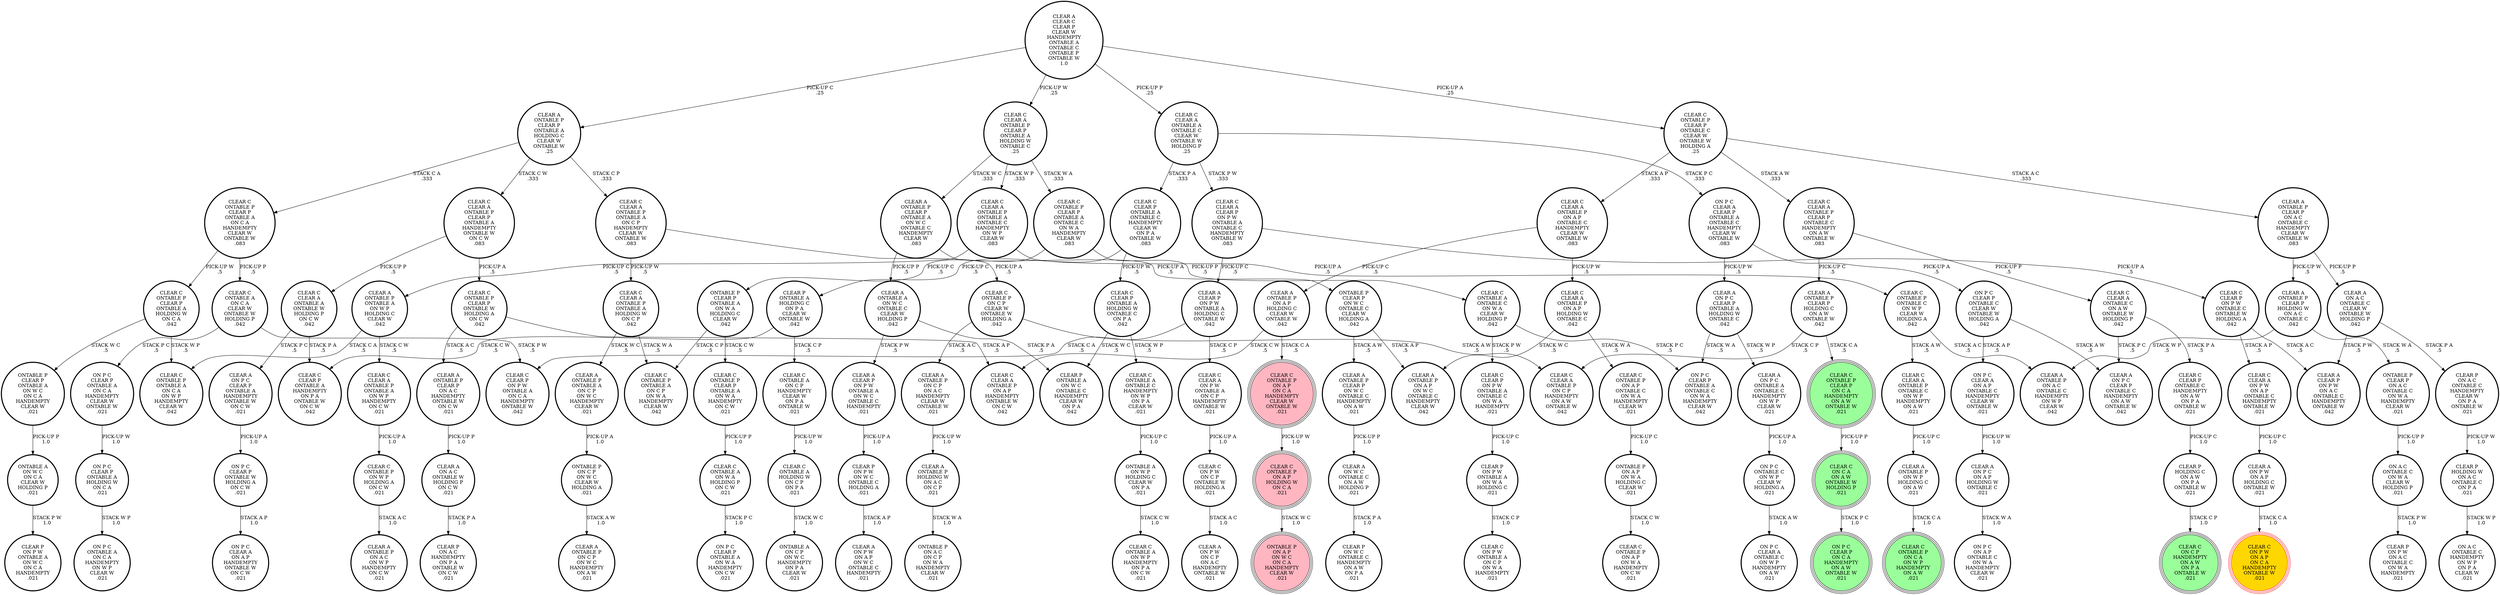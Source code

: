 digraph {
"ONTABLE P\nON C P\nON W C\nCLEAR W\nHOLDING A\n.021\n" -> "CLEAR A\nONTABLE P\nON C P\nON W C\nHANDEMPTY\nON A W\n.021\n"[label="STACK A W\n1.0\n"];
"CLEAR C\nON C A\nON A W\nONTABLE W\nHOLDING P\n.021\n" -> "ON P C\nCLEAR P\nON C A\nHANDEMPTY\nON A W\nONTABLE W\n.021\n"[label="STACK P C\n1.0\n"];
"CLEAR C\nONTABLE A\nON C P\nHANDEMPTY\nCLEAR W\nON P A\nONTABLE W\n.021\n" -> "CLEAR C\nONTABLE A\nHOLDING W\nON C P\nON P A\n.021\n"[label="PICK-UP W\n1.0\n"];
"CLEAR A\nCLEAR P\nON P W\nONTABLE A\nHOLDING C\nONTABLE W\n.042\n" -> "CLEAR C\nCLEAR A\nON P W\nONTABLE A\nON C P\nHANDEMPTY\nONTABLE W\n.021\n"[label="STACK C P\n.5\n"];
"CLEAR A\nCLEAR P\nON P W\nONTABLE A\nHOLDING C\nONTABLE W\n.042\n" -> "CLEAR C\nCLEAR P\nON P W\nONTABLE A\nON C A\nHANDEMPTY\nONTABLE W\n.042\n"[label="STACK C A\n.5\n"];
"ON P C\nONTABLE C\nON W P\nCLEAR W\nHOLDING A\n.021\n" -> "ON P C\nCLEAR A\nONTABLE C\nON W P\nHANDEMPTY\nON A W\n.021\n"[label="STACK A W\n1.0\n"];
"CLEAR A\nON P C\nCLEAR P\nONTABLE A\nHANDEMPTY\nONTABLE W\nON C W\n.021\n" -> "ON P C\nCLEAR P\nONTABLE W\nHOLDING A\nON C W\n.021\n"[label="PICK-UP A\n1.0\n"];
"CLEAR C\nCLEAR A\nONTABLE A\nONTABLE C\nCLEAR W\nONTABLE W\nHOLDING P\n.25\n" -> "ON P C\nCLEAR A\nCLEAR P\nONTABLE A\nONTABLE C\nHANDEMPTY\nCLEAR W\nONTABLE W\n.083\n"[label="STACK P C\n.333\n"];
"CLEAR C\nCLEAR A\nONTABLE A\nONTABLE C\nCLEAR W\nONTABLE W\nHOLDING P\n.25\n" -> "CLEAR C\nCLEAR P\nONTABLE A\nONTABLE C\nHANDEMPTY\nCLEAR W\nON P A\nONTABLE W\n.083\n"[label="STACK P A\n.333\n"];
"CLEAR C\nCLEAR A\nONTABLE A\nONTABLE C\nCLEAR W\nONTABLE W\nHOLDING P\n.25\n" -> "CLEAR C\nCLEAR A\nCLEAR P\nON P W\nONTABLE A\nONTABLE C\nHANDEMPTY\nONTABLE W\n.083\n"[label="STACK P W\n.333\n"];
"CLEAR A\nONTABLE P\nON C P\nON A C\nHANDEMPTY\nCLEAR W\nONTABLE W\n.021\n" -> "CLEAR A\nONTABLE P\nHOLDING W\nON A C\nON C P\n.021\n"[label="PICK-UP W\n1.0\n"];
"CLEAR C\nONTABLE A\nONTABLE C\nHANDEMPTY\nON W P\nON P A\nCLEAR W\n.021\n" -> "ONTABLE A\nON W P\nHOLDING C\nCLEAR W\nON P A\n.021\n"[label="PICK-UP C\n1.0\n"];
"CLEAR A\nONTABLE A\nON W C\nONTABLE C\nCLEAR W\nHOLDING P\n.042\n" -> "CLEAR P\nONTABLE A\nON W C\nONTABLE C\nHANDEMPTY\nCLEAR W\nON P A\n.042\n"[label="STACK P A\n.5\n"];
"CLEAR A\nONTABLE A\nON W C\nONTABLE C\nCLEAR W\nHOLDING P\n.042\n" -> "CLEAR A\nCLEAR P\nON P W\nONTABLE A\nON W C\nONTABLE C\nHANDEMPTY\n.021\n"[label="STACK P W\n.5\n"];
"CLEAR A\nON A C\nONTABLE C\nCLEAR W\nONTABLE W\nHOLDING P\n.042\n" -> "CLEAR P\nON A C\nONTABLE C\nHANDEMPTY\nCLEAR W\nON P A\nONTABLE W\n.021\n"[label="STACK P A\n.5\n"];
"CLEAR A\nON A C\nONTABLE C\nCLEAR W\nONTABLE W\nHOLDING P\n.042\n" -> "CLEAR A\nCLEAR P\nON P W\nON A C\nONTABLE C\nHANDEMPTY\nONTABLE W\n.042\n"[label="STACK P W\n.5\n"];
"CLEAR A\nONTABLE P\nCLEAR P\nON A C\nONTABLE C\nHANDEMPTY\nCLEAR W\nONTABLE W\n.083\n" -> "CLEAR A\nONTABLE P\nCLEAR P\nHOLDING W\nON A C\nONTABLE C\n.042\n"[label="PICK-UP W\n.5\n"];
"CLEAR A\nONTABLE P\nCLEAR P\nON A C\nONTABLE C\nHANDEMPTY\nCLEAR W\nONTABLE W\n.083\n" -> "CLEAR A\nON A C\nONTABLE C\nCLEAR W\nONTABLE W\nHOLDING P\n.042\n"[label="PICK-UP P\n.5\n"];
"CLEAR A\nON A C\nONTABLE W\nHOLDING P\nON C W\n.021\n" -> "CLEAR P\nON A C\nHANDEMPTY\nON P A\nONTABLE W\nON C W\n.021\n"[label="STACK P A\n1.0\n"];
"CLEAR C\nONTABLE P\nCLEAR P\nONTABLE A\nON W A\nHANDEMPTY\nON C W\n.021\n" -> "CLEAR C\nONTABLE A\nON W A\nHOLDING P\nON C W\n.021\n"[label="PICK-UP P\n1.0\n"];
"CLEAR A\nON P C\nCLEAR P\nONTABLE A\nHOLDING W\nONTABLE C\n.042\n" -> "ON P C\nCLEAR P\nONTABLE A\nONTABLE C\nON W A\nHANDEMPTY\nCLEAR W\n.042\n"[label="STACK W A\n.5\n"];
"CLEAR A\nON P C\nCLEAR P\nONTABLE A\nHOLDING W\nONTABLE C\n.042\n" -> "CLEAR A\nON P C\nONTABLE A\nONTABLE C\nHANDEMPTY\nON W P\nCLEAR W\n.021\n"[label="STACK W P\n.5\n"];
"CLEAR A\nONTABLE P\nONTABLE A\nON C P\nON W C\nHANDEMPTY\nCLEAR W\n.021\n" -> "ONTABLE P\nON C P\nON W C\nCLEAR W\nHOLDING A\n.021\n"[label="PICK-UP A\n1.0\n"];
"CLEAR A\nONTABLE P\nCLEAR P\nHOLDING C\nON A W\nONTABLE W\n.042\n" -> "CLEAR C\nONTABLE P\nCLEAR P\nON C A\nHANDEMPTY\nON A W\nONTABLE W\n.021\n"[label="STACK C A\n.5\n"];
"CLEAR A\nONTABLE P\nCLEAR P\nHOLDING C\nON A W\nONTABLE W\n.042\n" -> "CLEAR C\nCLEAR A\nONTABLE P\nON C P\nHANDEMPTY\nON A W\nONTABLE W\n.042\n"[label="STACK C P\n.5\n"];
"CLEAR A\nONTABLE P\nCLEAR P\nONTABLE A\nHOLDING C\nCLEAR W\nONTABLE W\n.25\n" -> "CLEAR C\nCLEAR A\nONTABLE P\nCLEAR P\nONTABLE A\nHANDEMPTY\nONTABLE W\nON C W\n.083\n"[label="STACK C W\n.333\n"];
"CLEAR A\nONTABLE P\nCLEAR P\nONTABLE A\nHOLDING C\nCLEAR W\nONTABLE W\n.25\n" -> "CLEAR C\nCLEAR A\nONTABLE P\nONTABLE A\nON C P\nHANDEMPTY\nCLEAR W\nONTABLE W\n.083\n"[label="STACK C P\n.333\n"];
"CLEAR A\nONTABLE P\nCLEAR P\nONTABLE A\nHOLDING C\nCLEAR W\nONTABLE W\n.25\n" -> "CLEAR C\nONTABLE P\nCLEAR P\nONTABLE A\nON C A\nHANDEMPTY\nCLEAR W\nONTABLE W\n.083\n"[label="STACK C A\n.333\n"];
"ON P C\nCLEAR P\nONTABLE A\nHOLDING W\nON C A\n.021\n" -> "ON P C\nONTABLE A\nON C A\nHANDEMPTY\nON W P\nCLEAR W\n.021\n"[label="STACK W P\n1.0\n"];
"CLEAR C\nONTABLE A\nON C A\nCLEAR W\nONTABLE W\nHOLDING P\n.042\n" -> "CLEAR C\nCLEAR P\nON P W\nONTABLE A\nON C A\nHANDEMPTY\nONTABLE W\n.042\n"[label="STACK P W\n.5\n"];
"CLEAR C\nONTABLE A\nON C A\nCLEAR W\nONTABLE W\nHOLDING P\n.042\n" -> "ON P C\nCLEAR P\nONTABLE A\nON C A\nHANDEMPTY\nCLEAR W\nONTABLE W\n.021\n"[label="STACK P C\n.5\n"];
"CLEAR C\nONTABLE P\nCLEAR P\nONTABLE C\nCLEAR W\nONTABLE W\nHOLDING A\n.25\n" -> "CLEAR C\nCLEAR A\nONTABLE P\nCLEAR P\nONTABLE C\nHANDEMPTY\nON A W\nONTABLE W\n.083\n"[label="STACK A W\n.333\n"];
"CLEAR C\nONTABLE P\nCLEAR P\nONTABLE C\nCLEAR W\nONTABLE W\nHOLDING A\n.25\n" -> "CLEAR A\nONTABLE P\nCLEAR P\nON A C\nONTABLE C\nHANDEMPTY\nCLEAR W\nONTABLE W\n.083\n"[label="STACK A C\n.333\n"];
"CLEAR C\nONTABLE P\nCLEAR P\nONTABLE C\nCLEAR W\nONTABLE W\nHOLDING A\n.25\n" -> "CLEAR C\nCLEAR A\nONTABLE P\nON A P\nONTABLE C\nHANDEMPTY\nCLEAR W\nONTABLE W\n.083\n"[label="STACK A P\n.333\n"];
"CLEAR A\nONTABLE P\nON A P\nHOLDING C\nCLEAR W\nONTABLE W\n.042\n" -> "CLEAR C\nONTABLE P\nON A P\nON C A\nHANDEMPTY\nCLEAR W\nONTABLE W\n.021\n"[label="STACK C A\n.5\n"];
"CLEAR A\nONTABLE P\nON A P\nHOLDING C\nCLEAR W\nONTABLE W\n.042\n" -> "CLEAR C\nCLEAR A\nONTABLE P\nON A P\nHANDEMPTY\nONTABLE W\nON C W\n.042\n"[label="STACK C W\n.5\n"];
"CLEAR C\nONTABLE P\nON A P\nONTABLE C\nON W A\nHANDEMPTY\nCLEAR W\n.021\n" -> "ONTABLE P\nON A P\nON W A\nHOLDING C\nCLEAR W\n.021\n"[label="PICK-UP C\n1.0\n"];
"CLEAR C\nCLEAR A\nONTABLE P\nON A P\nONTABLE C\nHANDEMPTY\nCLEAR W\nONTABLE W\n.083\n" -> "CLEAR A\nONTABLE P\nON A P\nHOLDING C\nCLEAR W\nONTABLE W\n.042\n"[label="PICK-UP C\n.5\n"];
"CLEAR C\nCLEAR A\nONTABLE P\nON A P\nONTABLE C\nHANDEMPTY\nCLEAR W\nONTABLE W\n.083\n" -> "CLEAR C\nCLEAR A\nONTABLE P\nON A P\nHOLDING W\nONTABLE C\n.042\n"[label="PICK-UP W\n.5\n"];
"CLEAR C\nONTABLE P\nON W P\nHOLDING A\nON C W\n.021\n" -> "CLEAR A\nONTABLE P\nON A C\nON W P\nHANDEMPTY\nON C W\n.021\n"[label="STACK A C\n1.0\n"];
"ONTABLE A\nON W P\nHOLDING C\nCLEAR W\nON P A\n.021\n" -> "CLEAR C\nONTABLE A\nON W P\nHANDEMPTY\nON P A\nON C W\n.021\n"[label="STACK C W\n1.0\n"];
"CLEAR C\nONTABLE P\nCLEAR P\nONTABLE A\nON C A\nHANDEMPTY\nCLEAR W\nONTABLE W\n.083\n" -> "CLEAR C\nONTABLE P\nCLEAR P\nONTABLE A\nHOLDING W\nON C A\n.042\n"[label="PICK-UP W\n.5\n"];
"CLEAR C\nONTABLE P\nCLEAR P\nONTABLE A\nON C A\nHANDEMPTY\nCLEAR W\nONTABLE W\n.083\n" -> "CLEAR C\nONTABLE A\nON C A\nCLEAR W\nONTABLE W\nHOLDING P\n.042\n"[label="PICK-UP P\n.5\n"];
"CLEAR P\nONTABLE A\nHOLDING C\nON P A\nCLEAR W\nONTABLE W\n.042\n" -> "CLEAR C\nONTABLE A\nON C P\nHANDEMPTY\nCLEAR W\nON P A\nONTABLE W\n.021\n"[label="STACK C P\n.5\n"];
"CLEAR P\nONTABLE A\nHOLDING C\nON P A\nCLEAR W\nONTABLE W\n.042\n" -> "CLEAR C\nCLEAR P\nONTABLE A\nHANDEMPTY\nON P A\nONTABLE W\nON C W\n.042\n"[label="STACK C W\n.5\n"];
"CLEAR C\nONTABLE P\nCLEAR P\nON C A\nHANDEMPTY\nON A W\nONTABLE W\n.021\n" -> "CLEAR C\nON C A\nON A W\nONTABLE W\nHOLDING P\n.021\n"[label="PICK-UP P\n1.0\n"];
"CLEAR C\nONTABLE P\nCLEAR P\nONTABLE A\nONTABLE C\nON W A\nHANDEMPTY\nCLEAR W\n.083\n" -> "CLEAR C\nONTABLE A\nONTABLE C\nON W A\nCLEAR W\nHOLDING P\n.042\n"[label="PICK-UP P\n.5\n"];
"CLEAR C\nONTABLE P\nCLEAR P\nONTABLE A\nONTABLE C\nON W A\nHANDEMPTY\nCLEAR W\n.083\n" -> "ONTABLE P\nCLEAR P\nONTABLE A\nON W A\nHOLDING C\nCLEAR W\n.042\n"[label="PICK-UP C\n.5\n"];
"CLEAR A\nONTABLE P\nCLEAR P\nON W C\nONTABLE C\nHANDEMPTY\nON A W\n.021\n" -> "CLEAR A\nON W C\nONTABLE C\nON A W\nHOLDING P\n.021\n"[label="PICK-UP P\n1.0\n"];
"CLEAR C\nCLEAR P\nON P W\nONTABLE C\nONTABLE W\nHOLDING A\n.042\n" -> "CLEAR C\nCLEAR A\nON P W\nON A P\nONTABLE C\nHANDEMPTY\nONTABLE W\n.021\n"[label="STACK A P\n.5\n"];
"CLEAR C\nCLEAR P\nON P W\nONTABLE C\nONTABLE W\nHOLDING A\n.042\n" -> "CLEAR A\nCLEAR P\nON P W\nON A C\nONTABLE C\nHANDEMPTY\nONTABLE W\n.042\n"[label="STACK A C\n.5\n"];
"CLEAR C\nCLEAR P\nONTABLE A\nHOLDING W\nONTABLE C\nON P A\n.042\n" -> "CLEAR P\nONTABLE A\nON W C\nONTABLE C\nHANDEMPTY\nCLEAR W\nON P A\n.042\n"[label="STACK W C\n.5\n"];
"CLEAR C\nCLEAR P\nONTABLE A\nHOLDING W\nONTABLE C\nON P A\n.042\n" -> "CLEAR C\nONTABLE A\nONTABLE C\nHANDEMPTY\nON W P\nON P A\nCLEAR W\n.021\n"[label="STACK W P\n.5\n"];
"CLEAR C\nCLEAR A\nON P W\nON A P\nONTABLE C\nHANDEMPTY\nONTABLE W\n.021\n" -> "CLEAR A\nON P W\nON A P\nHOLDING C\nONTABLE W\n.021\n"[label="PICK-UP C\n1.0\n"];
"CLEAR A\nONTABLE P\nCLEAR P\nONTABLE A\nON W C\nONTABLE C\nHANDEMPTY\nCLEAR W\n.083\n" -> "ONTABLE P\nCLEAR P\nON W C\nONTABLE C\nCLEAR W\nHOLDING A\n.042\n"[label="PICK-UP A\n.5\n"];
"CLEAR A\nONTABLE P\nCLEAR P\nONTABLE A\nON W C\nONTABLE C\nHANDEMPTY\nCLEAR W\n.083\n" -> "CLEAR A\nONTABLE A\nON W C\nONTABLE C\nCLEAR W\nHOLDING P\n.042\n"[label="PICK-UP P\n.5\n"];
"CLEAR P\nON P W\nONTABLE A\nON W A\nHOLDING C\n.021\n" -> "CLEAR C\nON P W\nONTABLE A\nON C P\nON W A\nHANDEMPTY\n.021\n"[label="STACK C P\n1.0\n"];
"ONTABLE P\nCLEAR P\nON W C\nONTABLE C\nCLEAR W\nHOLDING A\n.042\n" -> "CLEAR A\nONTABLE P\nON A P\nON W C\nONTABLE C\nHANDEMPTY\nCLEAR W\n.042\n"[label="STACK A P\n.5\n"];
"ONTABLE P\nCLEAR P\nON W C\nONTABLE C\nCLEAR W\nHOLDING A\n.042\n" -> "CLEAR A\nONTABLE P\nCLEAR P\nON W C\nONTABLE C\nHANDEMPTY\nON A W\n.021\n"[label="STACK A W\n.5\n"];
"CLEAR C\nCLEAR P\nON P W\nONTABLE A\nONTABLE C\nON W A\nHANDEMPTY\n.021\n" -> "CLEAR P\nON P W\nONTABLE A\nON W A\nHOLDING C\n.021\n"[label="PICK-UP C\n1.0\n"];
"ONTABLE P\nCLEAR P\nONTABLE A\nON W C\nON C A\nHANDEMPTY\nCLEAR W\n.021\n" -> "ONTABLE A\nON W C\nON C A\nCLEAR W\nHOLDING P\n.021\n"[label="PICK-UP P\n1.0\n"];
"ONTABLE A\nON W C\nON C A\nCLEAR W\nHOLDING P\n.021\n" -> "CLEAR P\nON P W\nONTABLE A\nON W C\nON C A\nHANDEMPTY\n.021\n"[label="STACK P W\n1.0\n"];
"CLEAR C\nONTABLE P\nON A P\nON C A\nHANDEMPTY\nCLEAR W\nONTABLE W\n.021\n" -> "CLEAR C\nONTABLE P\nON A P\nHOLDING W\nON C A\n.021\n"[label="PICK-UP W\n1.0\n"];
"CLEAR C\nONTABLE P\nCLEAR P\nONTABLE W\nHOLDING A\nON C W\n.042\n" -> "CLEAR C\nCLEAR A\nONTABLE P\nON A P\nHANDEMPTY\nONTABLE W\nON C W\n.042\n"[label="STACK A P\n.5\n"];
"CLEAR C\nONTABLE P\nCLEAR P\nONTABLE W\nHOLDING A\nON C W\n.042\n" -> "CLEAR A\nONTABLE P\nCLEAR P\nON A C\nHANDEMPTY\nONTABLE W\nON C W\n.021\n"[label="STACK A C\n.5\n"];
"CLEAR C\nCLEAR A\nONTABLE P\nONTABLE A\nON C P\nHANDEMPTY\nCLEAR W\nONTABLE W\n.083\n" -> "CLEAR C\nCLEAR A\nONTABLE P\nONTABLE A\nHOLDING W\nON C P\n.042\n"[label="PICK-UP W\n.5\n"];
"CLEAR C\nCLEAR A\nONTABLE P\nONTABLE A\nON C P\nHANDEMPTY\nCLEAR W\nONTABLE W\n.083\n" -> "CLEAR C\nONTABLE P\nON C P\nCLEAR W\nONTABLE W\nHOLDING A\n.042\n"[label="PICK-UP A\n.5\n"];
"CLEAR A\nON P C\nON A P\nHOLDING W\nONTABLE C\n.021\n" -> "ON P C\nON A P\nONTABLE C\nON W A\nHANDEMPTY\nCLEAR W\n.021\n"[label="STACK W A\n1.0\n"];
"ON P C\nCLEAR P\nONTABLE C\nCLEAR W\nONTABLE W\nHOLDING A\n.042\n" -> "CLEAR A\nON P C\nCLEAR P\nONTABLE C\nHANDEMPTY\nON A W\nONTABLE W\n.042\n"[label="STACK A W\n.5\n"];
"ON P C\nCLEAR P\nONTABLE C\nCLEAR W\nONTABLE W\nHOLDING A\n.042\n" -> "ON P C\nCLEAR A\nON A P\nONTABLE C\nHANDEMPTY\nCLEAR W\nONTABLE W\n.021\n"[label="STACK A P\n.5\n"];
"CLEAR C\nCLEAR A\nON P W\nONTABLE A\nON C P\nHANDEMPTY\nONTABLE W\n.021\n" -> "CLEAR C\nON P W\nON C P\nONTABLE W\nHOLDING A\n.021\n"[label="PICK-UP A\n1.0\n"];
"CLEAR C\nONTABLE P\nON A P\nHOLDING W\nON C A\n.021\n" -> "ONTABLE P\nON A P\nON W C\nON C A\nHANDEMPTY\nCLEAR W\n.021\n"[label="STACK W C\n1.0\n"];
"CLEAR A\nCLEAR C\nCLEAR P\nCLEAR W\nHANDEMPTY\nONTABLE A\nONTABLE C\nONTABLE P\nONTABLE W\n1.0\n" -> "CLEAR C\nCLEAR A\nONTABLE P\nCLEAR P\nONTABLE A\nHOLDING W\nONTABLE C\n.25\n"[label="PICK-UP W\n.25\n"];
"CLEAR A\nCLEAR C\nCLEAR P\nCLEAR W\nHANDEMPTY\nONTABLE A\nONTABLE C\nONTABLE P\nONTABLE W\n1.0\n" -> "CLEAR A\nONTABLE P\nCLEAR P\nONTABLE A\nHOLDING C\nCLEAR W\nONTABLE W\n.25\n"[label="PICK-UP C\n.25\n"];
"CLEAR A\nCLEAR C\nCLEAR P\nCLEAR W\nHANDEMPTY\nONTABLE A\nONTABLE C\nONTABLE P\nONTABLE W\n1.0\n" -> "CLEAR C\nONTABLE P\nCLEAR P\nONTABLE C\nCLEAR W\nONTABLE W\nHOLDING A\n.25\n"[label="PICK-UP A\n.25\n"];
"CLEAR A\nCLEAR C\nCLEAR P\nCLEAR W\nHANDEMPTY\nONTABLE A\nONTABLE C\nONTABLE P\nONTABLE W\n1.0\n" -> "CLEAR C\nCLEAR A\nONTABLE A\nONTABLE C\nCLEAR W\nONTABLE W\nHOLDING P\n.25\n"[label="PICK-UP P\n.25\n"];
"ONTABLE P\nCLEAR P\nON A C\nONTABLE C\nON W A\nHANDEMPTY\nCLEAR W\n.021\n" -> "ON A C\nONTABLE C\nON W A\nCLEAR W\nHOLDING P\n.021\n"[label="PICK-UP P\n1.0\n"];
"CLEAR C\nCLEAR A\nONTABLE P\nONTABLE A\nON W P\nHANDEMPTY\nON C W\n.021\n" -> "CLEAR C\nONTABLE P\nON W P\nHOLDING A\nON C W\n.021\n"[label="PICK-UP A\n1.0\n"];
"CLEAR C\nCLEAR A\nONTABLE P\nON A P\nHOLDING W\nONTABLE C\n.042\n" -> "CLEAR A\nONTABLE P\nON A P\nON W C\nONTABLE C\nHANDEMPTY\nCLEAR W\n.042\n"[label="STACK W C\n.5\n"];
"CLEAR C\nCLEAR A\nONTABLE P\nON A P\nHOLDING W\nONTABLE C\n.042\n" -> "CLEAR C\nONTABLE P\nON A P\nONTABLE C\nON W A\nHANDEMPTY\nCLEAR W\n.021\n"[label="STACK W A\n.5\n"];
"CLEAR C\nCLEAR P\nONTABLE A\nONTABLE C\nHANDEMPTY\nCLEAR W\nON P A\nONTABLE W\n.083\n" -> "CLEAR P\nONTABLE A\nHOLDING C\nON P A\nCLEAR W\nONTABLE W\n.042\n"[label="PICK-UP C\n.5\n"];
"CLEAR C\nCLEAR P\nONTABLE A\nONTABLE C\nHANDEMPTY\nCLEAR W\nON P A\nONTABLE W\n.083\n" -> "CLEAR C\nCLEAR P\nONTABLE A\nHOLDING W\nONTABLE C\nON P A\n.042\n"[label="PICK-UP W\n.5\n"];
"CLEAR A\nONTABLE P\nONTABLE A\nON W P\nHOLDING C\nCLEAR W\n.042\n" -> "CLEAR C\nONTABLE P\nONTABLE A\nON C A\nON W P\nHANDEMPTY\nCLEAR W\n.042\n"[label="STACK C A\n.5\n"];
"CLEAR A\nONTABLE P\nONTABLE A\nON W P\nHOLDING C\nCLEAR W\n.042\n" -> "CLEAR C\nCLEAR A\nONTABLE P\nONTABLE A\nON W P\nHANDEMPTY\nON C W\n.021\n"[label="STACK C W\n.5\n"];
"CLEAR C\nCLEAR A\nONTABLE A\nONTABLE W\nHOLDING P\nON C W\n.042\n" -> "CLEAR A\nON P C\nCLEAR P\nONTABLE A\nHANDEMPTY\nONTABLE W\nON C W\n.021\n"[label="STACK P C\n.5\n"];
"CLEAR C\nCLEAR A\nONTABLE A\nONTABLE W\nHOLDING P\nON C W\n.042\n" -> "CLEAR C\nCLEAR P\nONTABLE A\nHANDEMPTY\nON P A\nONTABLE W\nON C W\n.042\n"[label="STACK P A\n.5\n"];
"CLEAR A\nONTABLE P\nCLEAR P\nON A C\nHANDEMPTY\nONTABLE W\nON C W\n.021\n" -> "CLEAR A\nON A C\nONTABLE W\nHOLDING P\nON C W\n.021\n"[label="PICK-UP P\n1.0\n"];
"CLEAR A\nONTABLE P\nHOLDING W\nON A C\nON C P\n.021\n" -> "ONTABLE P\nON A C\nON C P\nON W A\nHANDEMPTY\nCLEAR W\n.021\n"[label="STACK W A\n1.0\n"];
"CLEAR C\nONTABLE P\nCLEAR P\nONTABLE A\nHOLDING W\nON C A\n.042\n" -> "CLEAR C\nONTABLE P\nONTABLE A\nON C A\nON W P\nHANDEMPTY\nCLEAR W\n.042\n"[label="STACK W P\n.5\n"];
"CLEAR C\nONTABLE P\nCLEAR P\nONTABLE A\nHOLDING W\nON C A\n.042\n" -> "ONTABLE P\nCLEAR P\nONTABLE A\nON W C\nON C A\nHANDEMPTY\nCLEAR W\n.021\n"[label="STACK W C\n.5\n"];
"CLEAR A\nONTABLE P\nON W P\nHOLDING C\nON A W\n.021\n" -> "CLEAR C\nONTABLE P\nON C A\nON W P\nHANDEMPTY\nON A W\n.021\n"[label="STACK C A\n1.0\n"];
"CLEAR A\nCLEAR P\nON P W\nONTABLE A\nON W C\nONTABLE C\nHANDEMPTY\n.021\n" -> "CLEAR P\nON P W\nON W C\nONTABLE C\nHOLDING A\n.021\n"[label="PICK-UP A\n1.0\n"];
"CLEAR A\nON P C\nONTABLE A\nONTABLE C\nHANDEMPTY\nON W P\nCLEAR W\n.021\n" -> "ON P C\nONTABLE C\nON W P\nCLEAR W\nHOLDING A\n.021\n"[label="PICK-UP A\n1.0\n"];
"CLEAR A\nON W C\nONTABLE C\nON A W\nHOLDING P\n.021\n" -> "CLEAR P\nON W C\nONTABLE C\nHANDEMPTY\nON A W\nON P A\n.021\n"[label="STACK P A\n1.0\n"];
"ON P C\nCLEAR A\nON A P\nONTABLE C\nHANDEMPTY\nCLEAR W\nONTABLE W\n.021\n" -> "CLEAR A\nON P C\nON A P\nHOLDING W\nONTABLE C\n.021\n"[label="PICK-UP W\n1.0\n"];
"CLEAR C\nCLEAR A\nONTABLE P\nONTABLE A\nONTABLE C\nHANDEMPTY\nON W P\nCLEAR W\n.083\n" -> "CLEAR C\nONTABLE P\nONTABLE C\nON W P\nCLEAR W\nHOLDING A\n.042\n"[label="PICK-UP A\n.5\n"];
"CLEAR C\nCLEAR A\nONTABLE P\nONTABLE A\nONTABLE C\nHANDEMPTY\nON W P\nCLEAR W\n.083\n" -> "CLEAR A\nONTABLE P\nONTABLE A\nON W P\nHOLDING C\nCLEAR W\n.042\n"[label="PICK-UP C\n.5\n"];
"CLEAR P\nHOLDING W\nON A C\nONTABLE C\nON P A\n.021\n" -> "ON A C\nONTABLE C\nHANDEMPTY\nON W P\nON P A\nCLEAR W\n.021\n"[label="STACK W P\n1.0\n"];
"CLEAR C\nONTABLE P\nONTABLE C\nON W P\nCLEAR W\nHOLDING A\n.042\n" -> "CLEAR C\nCLEAR A\nONTABLE P\nONTABLE C\nON W P\nHANDEMPTY\nON A W\n.021\n"[label="STACK A W\n.5\n"];
"CLEAR C\nONTABLE P\nONTABLE C\nON W P\nCLEAR W\nHOLDING A\n.042\n" -> "CLEAR A\nONTABLE P\nON A C\nONTABLE C\nHANDEMPTY\nON W P\nCLEAR W\n.042\n"[label="STACK A C\n.5\n"];
"CLEAR C\nONTABLE P\nON C P\nCLEAR W\nONTABLE W\nHOLDING A\n.042\n" -> "CLEAR A\nONTABLE P\nON C P\nON A C\nHANDEMPTY\nCLEAR W\nONTABLE W\n.021\n"[label="STACK A C\n.5\n"];
"CLEAR C\nONTABLE P\nON C P\nCLEAR W\nONTABLE W\nHOLDING A\n.042\n" -> "CLEAR C\nCLEAR A\nONTABLE P\nON C P\nHANDEMPTY\nON A W\nONTABLE W\n.042\n"[label="STACK A W\n.5\n"];
"ON A C\nONTABLE C\nON W A\nCLEAR W\nHOLDING P\n.021\n" -> "CLEAR P\nON P W\nON A C\nONTABLE C\nON W A\nHANDEMPTY\n.021\n"[label="STACK P W\n1.0\n"];
"CLEAR C\nCLEAR A\nONTABLE P\nONTABLE A\nHOLDING W\nON C P\n.042\n" -> "CLEAR C\nONTABLE P\nONTABLE A\nON C P\nON W A\nHANDEMPTY\nCLEAR W\n.042\n"[label="STACK W A\n.5\n"];
"CLEAR C\nCLEAR A\nONTABLE P\nONTABLE A\nHOLDING W\nON C P\n.042\n" -> "CLEAR A\nONTABLE P\nONTABLE A\nON C P\nON W C\nHANDEMPTY\nCLEAR W\n.021\n"[label="STACK W C\n.5\n"];
"ON P C\nCLEAR A\nCLEAR P\nONTABLE A\nONTABLE C\nHANDEMPTY\nCLEAR W\nONTABLE W\n.083\n" -> "ON P C\nCLEAR P\nONTABLE C\nCLEAR W\nONTABLE W\nHOLDING A\n.042\n"[label="PICK-UP A\n.5\n"];
"ON P C\nCLEAR A\nCLEAR P\nONTABLE A\nONTABLE C\nHANDEMPTY\nCLEAR W\nONTABLE W\n.083\n" -> "CLEAR A\nON P C\nCLEAR P\nONTABLE A\nHOLDING W\nONTABLE C\n.042\n"[label="PICK-UP W\n.5\n"];
"CLEAR C\nONTABLE A\nON W A\nHOLDING P\nON C W\n.021\n" -> "ON P C\nCLEAR P\nONTABLE A\nON W A\nHANDEMPTY\nON C W\n.021\n"[label="STACK P C\n1.0\n"];
"CLEAR C\nCLEAR A\nONTABLE C\nON A W\nONTABLE W\nHOLDING P\n.042\n" -> "CLEAR A\nON P C\nCLEAR P\nONTABLE C\nHANDEMPTY\nON A W\nONTABLE W\n.042\n"[label="STACK P C\n.5\n"];
"CLEAR C\nCLEAR A\nONTABLE C\nON A W\nONTABLE W\nHOLDING P\n.042\n" -> "CLEAR C\nCLEAR P\nONTABLE C\nHANDEMPTY\nON A W\nON P A\nONTABLE W\n.021\n"[label="STACK P A\n.5\n"];
"CLEAR P\nON P W\nON W C\nONTABLE C\nHOLDING A\n.021\n" -> "CLEAR A\nON P W\nON A P\nON W C\nONTABLE C\nHANDEMPTY\n.021\n"[label="STACK A P\n1.0\n"];
"CLEAR C\nCLEAR A\nONTABLE P\nONTABLE C\nON W P\nHANDEMPTY\nON A W\n.021\n" -> "CLEAR A\nONTABLE P\nON W P\nHOLDING C\nON A W\n.021\n"[label="PICK-UP C\n1.0\n"];
"CLEAR C\nCLEAR A\nONTABLE P\nCLEAR P\nONTABLE C\nHANDEMPTY\nON A W\nONTABLE W\n.083\n" -> "CLEAR C\nCLEAR A\nONTABLE C\nON A W\nONTABLE W\nHOLDING P\n.042\n"[label="PICK-UP P\n.5\n"];
"CLEAR C\nCLEAR A\nONTABLE P\nCLEAR P\nONTABLE C\nHANDEMPTY\nON A W\nONTABLE W\n.083\n" -> "CLEAR A\nONTABLE P\nCLEAR P\nHOLDING C\nON A W\nONTABLE W\n.042\n"[label="PICK-UP C\n.5\n"];
"CLEAR A\nONTABLE P\nCLEAR P\nHOLDING W\nON A C\nONTABLE C\n.042\n" -> "CLEAR A\nONTABLE P\nON A C\nONTABLE C\nHANDEMPTY\nON W P\nCLEAR W\n.042\n"[label="STACK W P\n.5\n"];
"CLEAR A\nONTABLE P\nCLEAR P\nHOLDING W\nON A C\nONTABLE C\n.042\n" -> "ONTABLE P\nCLEAR P\nON A C\nONTABLE C\nON W A\nHANDEMPTY\nCLEAR W\n.021\n"[label="STACK W A\n.5\n"];
"ON P C\nCLEAR P\nONTABLE A\nON C A\nHANDEMPTY\nCLEAR W\nONTABLE W\n.021\n" -> "ON P C\nCLEAR P\nONTABLE A\nHOLDING W\nON C A\n.021\n"[label="PICK-UP W\n1.0\n"];
"CLEAR C\nCLEAR P\nONTABLE C\nHANDEMPTY\nON A W\nON P A\nONTABLE W\n.021\n" -> "CLEAR P\nHOLDING C\nON A W\nON P A\nONTABLE W\n.021\n"[label="PICK-UP C\n1.0\n"];
"CLEAR C\nCLEAR A\nONTABLE P\nCLEAR P\nONTABLE A\nHOLDING W\nONTABLE C\n.25\n" -> "CLEAR C\nONTABLE P\nCLEAR P\nONTABLE A\nONTABLE C\nON W A\nHANDEMPTY\nCLEAR W\n.083\n"[label="STACK W A\n.333\n"];
"CLEAR C\nCLEAR A\nONTABLE P\nCLEAR P\nONTABLE A\nHOLDING W\nONTABLE C\n.25\n" -> "CLEAR A\nONTABLE P\nCLEAR P\nONTABLE A\nON W C\nONTABLE C\nHANDEMPTY\nCLEAR W\n.083\n"[label="STACK W C\n.333\n"];
"CLEAR C\nCLEAR A\nONTABLE P\nCLEAR P\nONTABLE A\nHOLDING W\nONTABLE C\n.25\n" -> "CLEAR C\nCLEAR A\nONTABLE P\nONTABLE A\nONTABLE C\nHANDEMPTY\nON W P\nCLEAR W\n.083\n"[label="STACK W P\n.333\n"];
"CLEAR C\nCLEAR A\nONTABLE P\nCLEAR P\nONTABLE A\nHANDEMPTY\nONTABLE W\nON C W\n.083\n" -> "CLEAR C\nCLEAR A\nONTABLE A\nONTABLE W\nHOLDING P\nON C W\n.042\n"[label="PICK-UP P\n.5\n"];
"CLEAR C\nCLEAR A\nONTABLE P\nCLEAR P\nONTABLE A\nHANDEMPTY\nONTABLE W\nON C W\n.083\n" -> "CLEAR C\nONTABLE P\nCLEAR P\nONTABLE W\nHOLDING A\nON C W\n.042\n"[label="PICK-UP A\n.5\n"];
"CLEAR P\nON A C\nONTABLE C\nHANDEMPTY\nCLEAR W\nON P A\nONTABLE W\n.021\n" -> "CLEAR P\nHOLDING W\nON A C\nONTABLE C\nON P A\n.021\n"[label="PICK-UP W\n1.0\n"];
"CLEAR C\nONTABLE A\nONTABLE C\nON W A\nCLEAR W\nHOLDING P\n.042\n" -> "ON P C\nCLEAR P\nONTABLE A\nONTABLE C\nON W A\nHANDEMPTY\nCLEAR W\n.042\n"[label="STACK P C\n.5\n"];
"CLEAR C\nONTABLE A\nONTABLE C\nON W A\nCLEAR W\nHOLDING P\n.042\n" -> "CLEAR C\nCLEAR P\nON P W\nONTABLE A\nONTABLE C\nON W A\nHANDEMPTY\n.021\n"[label="STACK P W\n.5\n"];
"ONTABLE P\nCLEAR P\nONTABLE A\nON W A\nHOLDING C\nCLEAR W\n.042\n" -> "CLEAR C\nONTABLE P\nCLEAR P\nONTABLE A\nON W A\nHANDEMPTY\nON C W\n.021\n"[label="STACK C W\n.5\n"];
"ONTABLE P\nCLEAR P\nONTABLE A\nON W A\nHOLDING C\nCLEAR W\n.042\n" -> "CLEAR C\nONTABLE P\nONTABLE A\nON C P\nON W A\nHANDEMPTY\nCLEAR W\n.042\n"[label="STACK C P\n.5\n"];
"CLEAR P\nHOLDING C\nON A W\nON P A\nONTABLE W\n.021\n" -> "CLEAR C\nON C P\nHANDEMPTY\nON A W\nON P A\nONTABLE W\n.021\n"[label="STACK C P\n1.0\n"];
"ONTABLE P\nON A P\nON W A\nHOLDING C\nCLEAR W\n.021\n" -> "CLEAR C\nONTABLE P\nON A P\nON W A\nHANDEMPTY\nON C W\n.021\n"[label="STACK C W\n1.0\n"];
"CLEAR C\nON P W\nON C P\nONTABLE W\nHOLDING A\n.021\n" -> "CLEAR A\nON P W\nON C P\nON A C\nHANDEMPTY\nONTABLE W\n.021\n"[label="STACK A C\n1.0\n"];
"CLEAR C\nCLEAR A\nCLEAR P\nON P W\nONTABLE A\nONTABLE C\nHANDEMPTY\nONTABLE W\n.083\n" -> "CLEAR C\nCLEAR P\nON P W\nONTABLE C\nONTABLE W\nHOLDING A\n.042\n"[label="PICK-UP A\n.5\n"];
"CLEAR C\nCLEAR A\nCLEAR P\nON P W\nONTABLE A\nONTABLE C\nHANDEMPTY\nONTABLE W\n.083\n" -> "CLEAR A\nCLEAR P\nON P W\nONTABLE A\nHOLDING C\nONTABLE W\n.042\n"[label="PICK-UP C\n.5\n"];
"CLEAR A\nON P W\nON A P\nHOLDING C\nONTABLE W\n.021\n" -> "CLEAR C\nON P W\nON A P\nON C A\nHANDEMPTY\nONTABLE W\n.021\n"[label="STACK C A\n1.0\n"];
"ON P C\nCLEAR P\nONTABLE W\nHOLDING A\nON C W\n.021\n" -> "ON P C\nCLEAR A\nON A P\nHANDEMPTY\nONTABLE W\nON C W\n.021\n"[label="STACK A P\n1.0\n"];
"CLEAR C\nONTABLE A\nHOLDING W\nON C P\nON P A\n.021\n" -> "ONTABLE A\nON C P\nON W C\nHANDEMPTY\nON P A\nCLEAR W\n.021\n"[label="STACK W C\n1.0\n"];
"ONTABLE P\nON A C\nON C P\nON W A\nHANDEMPTY\nCLEAR W\n.021\n" [shape=circle, penwidth=3];
"CLEAR A\nCLEAR P\nON P W\nON A C\nONTABLE C\nHANDEMPTY\nONTABLE W\n.042\n" [shape=circle, penwidth=3];
"CLEAR C\nONTABLE P\nONTABLE A\nON C A\nON W P\nHANDEMPTY\nCLEAR W\n.042\n" [shape=circle, penwidth=3];
"CLEAR P\nONTABLE A\nON W C\nONTABLE C\nHANDEMPTY\nCLEAR W\nON P A\n.042\n" [shape=circle, penwidth=3];
"CLEAR A\nONTABLE P\nON C P\nON W C\nHANDEMPTY\nON A W\n.021\n" [shape=circle, penwidth=3];
"ON P C\nONTABLE A\nON C A\nHANDEMPTY\nON W P\nCLEAR W\n.021\n" [shape=circle, penwidth=3];
"ON P C\nCLEAR P\nON C A\nHANDEMPTY\nON A W\nONTABLE W\n.021\n" [shape=circle, style=filled, fillcolor=palegreen1, peripheries=3];
"ONTABLE A\nON C P\nON W C\nHANDEMPTY\nON P A\nCLEAR W\n.021\n" [shape=circle, penwidth=3];
"CLEAR A\nONTABLE P\nON A C\nONTABLE C\nHANDEMPTY\nON W P\nCLEAR W\n.042\n" [shape=circle, penwidth=3];
"CLEAR C\nONTABLE P\nON A P\nON W A\nHANDEMPTY\nON C W\n.021\n" [shape=circle, penwidth=3];
"CLEAR C\nCLEAR P\nONTABLE A\nHANDEMPTY\nON P A\nONTABLE W\nON C W\n.042\n" [shape=circle, penwidth=3];
"CLEAR C\nCLEAR A\nONTABLE P\nON A P\nHANDEMPTY\nONTABLE W\nON C W\n.042\n" [shape=circle, penwidth=3];
"ON P C\nCLEAR A\nONTABLE C\nON W P\nHANDEMPTY\nON A W\n.021\n" [shape=circle, penwidth=3];
"CLEAR A\nON P C\nCLEAR P\nONTABLE C\nHANDEMPTY\nON A W\nONTABLE W\n.042\n" [shape=circle, penwidth=3];
"ON P C\nCLEAR P\nONTABLE A\nON W A\nHANDEMPTY\nON C W\n.021\n" [shape=circle, penwidth=3];
"CLEAR C\nON C P\nHANDEMPTY\nON A W\nON P A\nONTABLE W\n.021\n" [shape=circle, style=filled, fillcolor=palegreen1, peripheries=3];
"CLEAR P\nON W C\nONTABLE C\nHANDEMPTY\nON A W\nON P A\n.021\n" [shape=circle, penwidth=3];
"CLEAR A\nON P W\nON C P\nON A C\nHANDEMPTY\nONTABLE W\n.021\n" [shape=circle, penwidth=3];
"CLEAR C\nONTABLE P\nONTABLE A\nON C P\nON W A\nHANDEMPTY\nCLEAR W\n.042\n" [shape=circle, penwidth=3];
"CLEAR C\nONTABLE A\nON W P\nHANDEMPTY\nON P A\nON C W\n.021\n" [shape=circle, penwidth=3];
"CLEAR A\nONTABLE P\nON A P\nON W C\nONTABLE C\nHANDEMPTY\nCLEAR W\n.042\n" [shape=circle, penwidth=3];
"CLEAR A\nONTABLE P\nON A C\nON W P\nHANDEMPTY\nON C W\n.021\n" [shape=circle, penwidth=3];
"ON P C\nCLEAR A\nON A P\nHANDEMPTY\nONTABLE W\nON C W\n.021\n" [shape=circle, penwidth=3];
"ONTABLE P\nON A P\nON W C\nON C A\nHANDEMPTY\nCLEAR W\n.021\n" [shape=circle, style=filled, fillcolor=lightpink, peripheries=3];
"CLEAR C\nON P W\nONTABLE A\nON C P\nON W A\nHANDEMPTY\n.021\n" [shape=circle, penwidth=3];
"CLEAR P\nON P W\nON A C\nONTABLE C\nON W A\nHANDEMPTY\n.021\n" [shape=circle, penwidth=3];
"CLEAR C\nONTABLE P\nON C A\nON W P\nHANDEMPTY\nON A W\n.021\n" [shape=circle, style=filled, fillcolor=palegreen1, peripheries=3];
"ON A C\nONTABLE C\nHANDEMPTY\nON W P\nON P A\nCLEAR W\n.021\n" [shape=circle, penwidth=3];
"CLEAR P\nON P W\nONTABLE A\nON W C\nON C A\nHANDEMPTY\n.021\n" [shape=circle, penwidth=3];
"CLEAR C\nCLEAR A\nONTABLE P\nON C P\nHANDEMPTY\nON A W\nONTABLE W\n.042\n" [shape=circle, penwidth=3];
"CLEAR C\nCLEAR P\nON P W\nONTABLE A\nON C A\nHANDEMPTY\nONTABLE W\n.042\n" [shape=circle, penwidth=3];
"ON P C\nCLEAR P\nONTABLE A\nONTABLE C\nON W A\nHANDEMPTY\nCLEAR W\n.042\n" [shape=circle, penwidth=3];
"CLEAR P\nON A C\nHANDEMPTY\nON P A\nONTABLE W\nON C W\n.021\n" [shape=circle, penwidth=3];
"CLEAR A\nON P W\nON A P\nON W C\nONTABLE C\nHANDEMPTY\n.021\n" [shape=circle, penwidth=3];
"ON P C\nON A P\nONTABLE C\nON W A\nHANDEMPTY\nCLEAR W\n.021\n" [shape=circle, penwidth=3];
"CLEAR C\nON P W\nON A P\nON C A\nHANDEMPTY\nONTABLE W\n.021\n" [shape=circle, style=filled color=red, fillcolor=gold, peripheries=3];
"ONTABLE P\nON A C\nON C P\nON W A\nHANDEMPTY\nCLEAR W\n.021\n" [shape=circle, penwidth=3];
"CLEAR C\nCLEAR P\nONTABLE C\nHANDEMPTY\nON A W\nON P A\nONTABLE W\n.021\n" [shape=circle, penwidth=3];
"ONTABLE P\nON A P\nON W A\nHOLDING C\nCLEAR W\n.021\n" [shape=circle, penwidth=3];
"CLEAR A\nCLEAR P\nON P W\nON A C\nONTABLE C\nHANDEMPTY\nONTABLE W\n.042\n" [shape=circle, penwidth=3];
"CLEAR C\nONTABLE P\nONTABLE A\nON C A\nON W P\nHANDEMPTY\nCLEAR W\n.042\n" [shape=circle, penwidth=3];
"CLEAR P\nHOLDING C\nON A W\nON P A\nONTABLE W\n.021\n" [shape=circle, penwidth=3];
"CLEAR P\nONTABLE A\nON W C\nONTABLE C\nHANDEMPTY\nCLEAR W\nON P A\n.042\n" [shape=circle, penwidth=3];
"CLEAR P\nON P W\nON W C\nONTABLE C\nHOLDING A\n.021\n" [shape=circle, penwidth=3];
"CLEAR C\nONTABLE P\nON W P\nHOLDING A\nON C W\n.021\n" [shape=circle, penwidth=3];
"CLEAR A\nONTABLE A\nON W C\nONTABLE C\nCLEAR W\nHOLDING P\n.042\n" [shape=circle, penwidth=3];
"CLEAR A\nONTABLE P\nCLEAR P\nONTABLE A\nHOLDING C\nCLEAR W\nONTABLE W\n.25\n" [shape=circle, penwidth=3];
"CLEAR A\nON P C\nCLEAR P\nONTABLE A\nHOLDING W\nONTABLE C\n.042\n" [shape=circle, penwidth=3];
"CLEAR A\nONTABLE P\nONTABLE A\nON C P\nON W C\nHANDEMPTY\nCLEAR W\n.021\n" [shape=circle, penwidth=3];
"CLEAR A\nONTABLE P\nON C P\nON W C\nHANDEMPTY\nON A W\n.021\n" [shape=circle, penwidth=3];
"CLEAR C\nCLEAR A\nONTABLE P\nCLEAR P\nONTABLE C\nHANDEMPTY\nON A W\nONTABLE W\n.083\n" [shape=circle, penwidth=3];
"CLEAR A\nONTABLE P\nON W P\nHOLDING C\nON A W\n.021\n" [shape=circle, penwidth=3];
"CLEAR C\nCLEAR A\nONTABLE P\nON A P\nHOLDING W\nONTABLE C\n.042\n" [shape=circle, penwidth=3];
"CLEAR C\nCLEAR A\nON P W\nON A P\nONTABLE C\nHANDEMPTY\nONTABLE W\n.021\n" [shape=circle, penwidth=3];
"ON P C\nONTABLE A\nON C A\nHANDEMPTY\nON W P\nCLEAR W\n.021\n" [shape=circle, penwidth=3];
"ON P C\nCLEAR P\nON C A\nHANDEMPTY\nON A W\nONTABLE W\n.021\n" [shape=circle, style=filled, fillcolor=palegreen1, peripheries=3];
"CLEAR A\nONTABLE P\nCLEAR P\nON A C\nONTABLE C\nHANDEMPTY\nCLEAR W\nONTABLE W\n.083\n" [shape=circle, penwidth=3];
"ON P C\nCLEAR P\nONTABLE A\nHOLDING W\nON C A\n.021\n" [shape=circle, penwidth=3];
"CLEAR C\nCLEAR A\nCLEAR P\nON P W\nONTABLE A\nONTABLE C\nHANDEMPTY\nONTABLE W\n.083\n" [shape=circle, penwidth=3];
"CLEAR C\nCLEAR A\nONTABLE P\nCLEAR P\nONTABLE A\nHANDEMPTY\nONTABLE W\nON C W\n.083\n" [shape=circle, penwidth=3];
"ONTABLE A\nON C P\nON W C\nHANDEMPTY\nON P A\nCLEAR W\n.021\n" [shape=circle, penwidth=3];
"CLEAR A\nONTABLE P\nCLEAR P\nHOLDING C\nON A W\nONTABLE W\n.042\n" [shape=circle, penwidth=3];
"ONTABLE A\nON W C\nON C A\nCLEAR W\nHOLDING P\n.021\n" [shape=circle, penwidth=3];
"CLEAR A\nCLEAR C\nCLEAR P\nCLEAR W\nHANDEMPTY\nONTABLE A\nONTABLE C\nONTABLE P\nONTABLE W\n1.0\n" [shape=circle, penwidth=3];
"CLEAR A\nONTABLE P\nON A C\nONTABLE C\nHANDEMPTY\nON W P\nCLEAR W\n.042\n" [shape=circle, penwidth=3];
"CLEAR C\nONTABLE P\nON A P\nON W A\nHANDEMPTY\nON C W\n.021\n" [shape=circle, penwidth=3];
"CLEAR C\nCLEAR P\nONTABLE A\nHANDEMPTY\nON P A\nONTABLE W\nON C W\n.042\n" [shape=circle, penwidth=3];
"CLEAR C\nCLEAR A\nONTABLE P\nON A P\nHANDEMPTY\nONTABLE W\nON C W\n.042\n" [shape=circle, penwidth=3];
"ON P C\nCLEAR A\nONTABLE C\nON W P\nHANDEMPTY\nON A W\n.021\n" [shape=circle, penwidth=3];
"CLEAR C\nCLEAR A\nONTABLE P\nONTABLE C\nON W P\nHANDEMPTY\nON A W\n.021\n" [shape=circle, penwidth=3];
"CLEAR C\nCLEAR P\nONTABLE A\nHOLDING W\nONTABLE C\nON P A\n.042\n" [shape=circle, penwidth=3];
"CLEAR A\nON P C\nCLEAR P\nONTABLE C\nHANDEMPTY\nON A W\nONTABLE W\n.042\n" [shape=circle, penwidth=3];
"ON P C\nCLEAR P\nONTABLE C\nCLEAR W\nONTABLE W\nHOLDING A\n.042\n" [shape=circle, penwidth=3];
"ONTABLE P\nCLEAR P\nON A C\nONTABLE C\nON W A\nHANDEMPTY\nCLEAR W\n.021\n" [shape=circle, penwidth=3];
"ON P C\nCLEAR P\nONTABLE A\nON W A\nHANDEMPTY\nON C W\n.021\n" [shape=circle, penwidth=3];
"CLEAR C\nCLEAR A\nONTABLE P\nONTABLE A\nHOLDING W\nON C P\n.042\n" [shape=circle, penwidth=3];
"CLEAR C\nCLEAR P\nON P W\nONTABLE A\nONTABLE C\nON W A\nHANDEMPTY\n.021\n" [shape=circle, penwidth=3];
"CLEAR C\nONTABLE P\nON A P\nON C A\nHANDEMPTY\nCLEAR W\nONTABLE W\n.021\n" [shape=circle, style=filled, fillcolor=lightpink, peripheries=3];
"CLEAR C\nON C P\nHANDEMPTY\nON A W\nON P A\nONTABLE W\n.021\n" [shape=circle, style=filled, fillcolor=palegreen1, peripheries=3];
"CLEAR C\nCLEAR A\nONTABLE A\nONTABLE C\nCLEAR W\nONTABLE W\nHOLDING P\n.25\n" [shape=circle, penwidth=3];
"CLEAR C\nONTABLE A\nONTABLE C\nHANDEMPTY\nON W P\nON P A\nCLEAR W\n.021\n" [shape=circle, penwidth=3];
"CLEAR P\nON W C\nONTABLE C\nHANDEMPTY\nON A W\nON P A\n.021\n" [shape=circle, penwidth=3];
"CLEAR C\nONTABLE A\nON W A\nHOLDING P\nON C W\n.021\n" [shape=circle, penwidth=3];
"ONTABLE P\nCLEAR P\nONTABLE A\nON W C\nON C A\nHANDEMPTY\nCLEAR W\n.021\n" [shape=circle, penwidth=3];
"ONTABLE A\nON W P\nHOLDING C\nCLEAR W\nON P A\n.021\n" [shape=circle, penwidth=3];
"CLEAR A\nON P W\nON C P\nON A C\nHANDEMPTY\nONTABLE W\n.021\n" [shape=circle, penwidth=3];
"CLEAR C\nCLEAR A\nONTABLE P\nONTABLE A\nONTABLE C\nHANDEMPTY\nON W P\nCLEAR W\n.083\n" [shape=circle, penwidth=3];
"ON P C\nONTABLE C\nON W P\nCLEAR W\nHOLDING A\n.021\n" [shape=circle, penwidth=3];
"CLEAR C\nONTABLE A\nON C A\nCLEAR W\nONTABLE W\nHOLDING P\n.042\n" [shape=circle, penwidth=3];
"CLEAR C\nONTABLE P\nONTABLE A\nON C P\nON W A\nHANDEMPTY\nCLEAR W\n.042\n" [shape=circle, penwidth=3];
"CLEAR C\nONTABLE A\nON W P\nHANDEMPTY\nON P A\nON C W\n.021\n" [shape=circle, penwidth=3];
"CLEAR P\nHOLDING W\nON A C\nONTABLE C\nON P A\n.021\n" [shape=circle, penwidth=3];
"CLEAR A\nONTABLE P\nON A P\nON W C\nONTABLE C\nHANDEMPTY\nCLEAR W\n.042\n" [shape=circle, penwidth=3];
"CLEAR A\nONTABLE P\nON A C\nON W P\nHANDEMPTY\nON C W\n.021\n" [shape=circle, penwidth=3];
"ON P C\nCLEAR A\nON A P\nHANDEMPTY\nONTABLE W\nON C W\n.021\n" [shape=circle, penwidth=3];
"ON A C\nONTABLE C\nON W A\nCLEAR W\nHOLDING P\n.021\n" [shape=circle, penwidth=3];
"CLEAR A\nON P W\nON A P\nHOLDING C\nONTABLE W\n.021\n" [shape=circle, penwidth=3];
"ONTABLE P\nON A P\nON W C\nON C A\nHANDEMPTY\nCLEAR W\n.021\n" [shape=circle, style=filled, fillcolor=lightpink, peripheries=3];
"CLEAR P\nONTABLE A\nHOLDING C\nON P A\nCLEAR W\nONTABLE W\n.042\n" [shape=circle, penwidth=3];
"ONTABLE P\nCLEAR P\nONTABLE A\nON W A\nHOLDING C\nCLEAR W\n.042\n" [shape=circle, penwidth=3];
"CLEAR C\nON P W\nONTABLE A\nON C P\nON W A\nHANDEMPTY\n.021\n" [shape=circle, penwidth=3];
"CLEAR C\nCLEAR A\nONTABLE C\nON A W\nONTABLE W\nHOLDING P\n.042\n" [shape=circle, penwidth=3];
"CLEAR P\nON P W\nON A C\nONTABLE C\nON W A\nHANDEMPTY\n.021\n" [shape=circle, penwidth=3];
"CLEAR C\nONTABLE A\nHOLDING W\nON C P\nON P A\n.021\n" [shape=circle, penwidth=3];
"CLEAR C\nCLEAR A\nONTABLE P\nCLEAR P\nONTABLE A\nHOLDING W\nONTABLE C\n.25\n" [shape=circle, penwidth=3];
"CLEAR A\nON W C\nONTABLE C\nON A W\nHOLDING P\n.021\n" [shape=circle, penwidth=3];
"CLEAR A\nON P C\nON A P\nHOLDING W\nONTABLE C\n.021\n" [shape=circle, penwidth=3];
"CLEAR C\nCLEAR P\nONTABLE A\nONTABLE C\nHANDEMPTY\nCLEAR W\nON P A\nONTABLE W\n.083\n" [shape=circle, penwidth=3];
"CLEAR C\nONTABLE P\nON C P\nCLEAR W\nONTABLE W\nHOLDING A\n.042\n" [shape=circle, penwidth=3];
"CLEAR C\nONTABLE P\nCLEAR P\nONTABLE C\nCLEAR W\nONTABLE W\nHOLDING A\n.25\n" [shape=circle, penwidth=3];
"CLEAR C\nON P W\nON C P\nONTABLE W\nHOLDING A\n.021\n" [shape=circle, penwidth=3];
"CLEAR C\nONTABLE P\nON A P\nHOLDING W\nON C A\n.021\n" [shape=circle, style=filled, fillcolor=lightpink, peripheries=3];
"CLEAR C\nONTABLE P\nON C A\nON W P\nHANDEMPTY\nON A W\n.021\n" [shape=circle, style=filled, fillcolor=palegreen1, peripheries=3];
"CLEAR A\nONTABLE P\nHOLDING W\nON A C\nON C P\n.021\n" [shape=circle, penwidth=3];
"ON A C\nONTABLE C\nHANDEMPTY\nON W P\nON P A\nCLEAR W\n.021\n" [shape=circle, penwidth=3];
"CLEAR P\nON P W\nONTABLE A\nON W C\nON C A\nHANDEMPTY\n.021\n" [shape=circle, penwidth=3];
"CLEAR C\nONTABLE P\nCLEAR P\nONTABLE A\nHOLDING W\nON C A\n.042\n" [shape=circle, penwidth=3];
"CLEAR C\nONTABLE P\nCLEAR P\nON C A\nHANDEMPTY\nON A W\nONTABLE W\n.021\n" [shape=circle, style=filled, fillcolor=palegreen1, peripheries=3];
"CLEAR A\nONTABLE P\nON C P\nON A C\nHANDEMPTY\nCLEAR W\nONTABLE W\n.021\n" [shape=circle, penwidth=3];
"CLEAR C\nONTABLE P\nCLEAR P\nONTABLE A\nON C A\nHANDEMPTY\nCLEAR W\nONTABLE W\n.083\n" [shape=circle, penwidth=3];
"CLEAR A\nONTABLE P\nCLEAR P\nHOLDING W\nON A C\nONTABLE C\n.042\n" [shape=circle, penwidth=3];
"CLEAR C\nCLEAR P\nON P W\nONTABLE C\nONTABLE W\nHOLDING A\n.042\n" [shape=circle, penwidth=3];
"CLEAR C\nCLEAR A\nONTABLE P\nON C P\nHANDEMPTY\nON A W\nONTABLE W\n.042\n" [shape=circle, penwidth=3];
"ONTABLE P\nON C P\nON W C\nCLEAR W\nHOLDING A\n.021\n" [shape=circle, penwidth=3];
"CLEAR A\nONTABLE P\nONTABLE A\nON W P\nHOLDING C\nCLEAR W\n.042\n" [shape=circle, penwidth=3];
"CLEAR C\nCLEAR P\nON P W\nONTABLE A\nON C A\nHANDEMPTY\nONTABLE W\n.042\n" [shape=circle, penwidth=3];
"CLEAR C\nONTABLE P\nON A P\nONTABLE C\nON W A\nHANDEMPTY\nCLEAR W\n.021\n" [shape=circle, penwidth=3];
"ON P C\nCLEAR P\nONTABLE W\nHOLDING A\nON C W\n.021\n" [shape=circle, penwidth=3];
"ON P C\nCLEAR A\nCLEAR P\nONTABLE A\nONTABLE C\nHANDEMPTY\nCLEAR W\nONTABLE W\n.083\n" [shape=circle, penwidth=3];
"ON P C\nCLEAR P\nONTABLE A\nONTABLE C\nON W A\nHANDEMPTY\nCLEAR W\n.042\n" [shape=circle, penwidth=3];
"CLEAR C\nONTABLE A\nONTABLE C\nON W A\nCLEAR W\nHOLDING P\n.042\n" [shape=circle, penwidth=3];
"CLEAR A\nCLEAR P\nON P W\nONTABLE A\nHOLDING C\nONTABLE W\n.042\n" [shape=circle, penwidth=3];
"CLEAR P\nON A C\nHANDEMPTY\nON P A\nONTABLE W\nON C W\n.021\n" [shape=circle, penwidth=3];
"CLEAR A\nON A C\nONTABLE C\nCLEAR W\nONTABLE W\nHOLDING P\n.042\n" [shape=circle, penwidth=3];
"ONTABLE P\nCLEAR P\nON W C\nONTABLE C\nCLEAR W\nHOLDING A\n.042\n" [shape=circle, penwidth=3];
"CLEAR C\nONTABLE P\nCLEAR P\nONTABLE A\nONTABLE C\nON W A\nHANDEMPTY\nCLEAR W\n.083\n" [shape=circle, penwidth=3];
"CLEAR C\nCLEAR A\nONTABLE P\nON A P\nONTABLE C\nHANDEMPTY\nCLEAR W\nONTABLE W\n.083\n" [shape=circle, penwidth=3];
"CLEAR C\nONTABLE P\nONTABLE C\nON W P\nCLEAR W\nHOLDING A\n.042\n" [shape=circle, penwidth=3];
"CLEAR C\nON C A\nON A W\nONTABLE W\nHOLDING P\n.021\n" [shape=circle, style=filled, fillcolor=palegreen1, peripheries=3];
"CLEAR A\nON P W\nON A P\nON W C\nONTABLE C\nHANDEMPTY\n.021\n" [shape=circle, penwidth=3];
"CLEAR A\nONTABLE P\nCLEAR P\nONTABLE A\nON W C\nONTABLE C\nHANDEMPTY\nCLEAR W\n.083\n" [shape=circle, penwidth=3];
"CLEAR C\nCLEAR A\nONTABLE P\nONTABLE A\nON C P\nHANDEMPTY\nCLEAR W\nONTABLE W\n.083\n" [shape=circle, penwidth=3];
"CLEAR A\nON P C\nONTABLE A\nONTABLE C\nHANDEMPTY\nON W P\nCLEAR W\n.021\n" [shape=circle, penwidth=3];
"CLEAR C\nONTABLE P\nCLEAR P\nONTABLE A\nON W A\nHANDEMPTY\nON C W\n.021\n" [shape=circle, penwidth=3];
"CLEAR A\nONTABLE P\nCLEAR P\nON W C\nONTABLE C\nHANDEMPTY\nON A W\n.021\n" [shape=circle, penwidth=3];
"CLEAR C\nCLEAR A\nON P W\nONTABLE A\nON C P\nHANDEMPTY\nONTABLE W\n.021\n" [shape=circle, penwidth=3];
"CLEAR P\nON A C\nONTABLE C\nHANDEMPTY\nCLEAR W\nON P A\nONTABLE W\n.021\n" [shape=circle, penwidth=3];
"CLEAR A\nCLEAR P\nON P W\nONTABLE A\nON W C\nONTABLE C\nHANDEMPTY\n.021\n" [shape=circle, penwidth=3];
"CLEAR A\nON A C\nONTABLE W\nHOLDING P\nON C W\n.021\n" [shape=circle, penwidth=3];
"CLEAR A\nONTABLE P\nCLEAR P\nON A C\nHANDEMPTY\nONTABLE W\nON C W\n.021\n" [shape=circle, penwidth=3];
"ON P C\nON A P\nONTABLE C\nON W A\nHANDEMPTY\nCLEAR W\n.021\n" [shape=circle, penwidth=3];
"CLEAR C\nON P W\nON A P\nON C A\nHANDEMPTY\nONTABLE W\n.021\n" [shape=circle, style=filled color=red, fillcolor=gold, peripheries=3];
"CLEAR P\nON P W\nONTABLE A\nON W A\nHOLDING C\n.021\n" [shape=circle, penwidth=3];
"CLEAR C\nCLEAR A\nONTABLE A\nONTABLE W\nHOLDING P\nON C W\n.042\n" [shape=circle, penwidth=3];
"CLEAR C\nONTABLE A\nON C P\nHANDEMPTY\nCLEAR W\nON P A\nONTABLE W\n.021\n" [shape=circle, penwidth=3];
"ON P C\nCLEAR P\nONTABLE A\nON C A\nHANDEMPTY\nCLEAR W\nONTABLE W\n.021\n" [shape=circle, penwidth=3];
"ON P C\nCLEAR A\nON A P\nONTABLE C\nHANDEMPTY\nCLEAR W\nONTABLE W\n.021\n" [shape=circle, penwidth=3];
"CLEAR C\nONTABLE P\nCLEAR P\nONTABLE W\nHOLDING A\nON C W\n.042\n" [shape=circle, penwidth=3];
"CLEAR C\nCLEAR A\nONTABLE P\nONTABLE A\nON W P\nHANDEMPTY\nON C W\n.021\n" [shape=circle, penwidth=3];
"CLEAR A\nONTABLE P\nON A P\nHOLDING C\nCLEAR W\nONTABLE W\n.042\n" [shape=circle, penwidth=3];
"CLEAR A\nON P C\nCLEAR P\nONTABLE A\nHANDEMPTY\nONTABLE W\nON C W\n.021\n" [shape=circle, penwidth=3];
}
